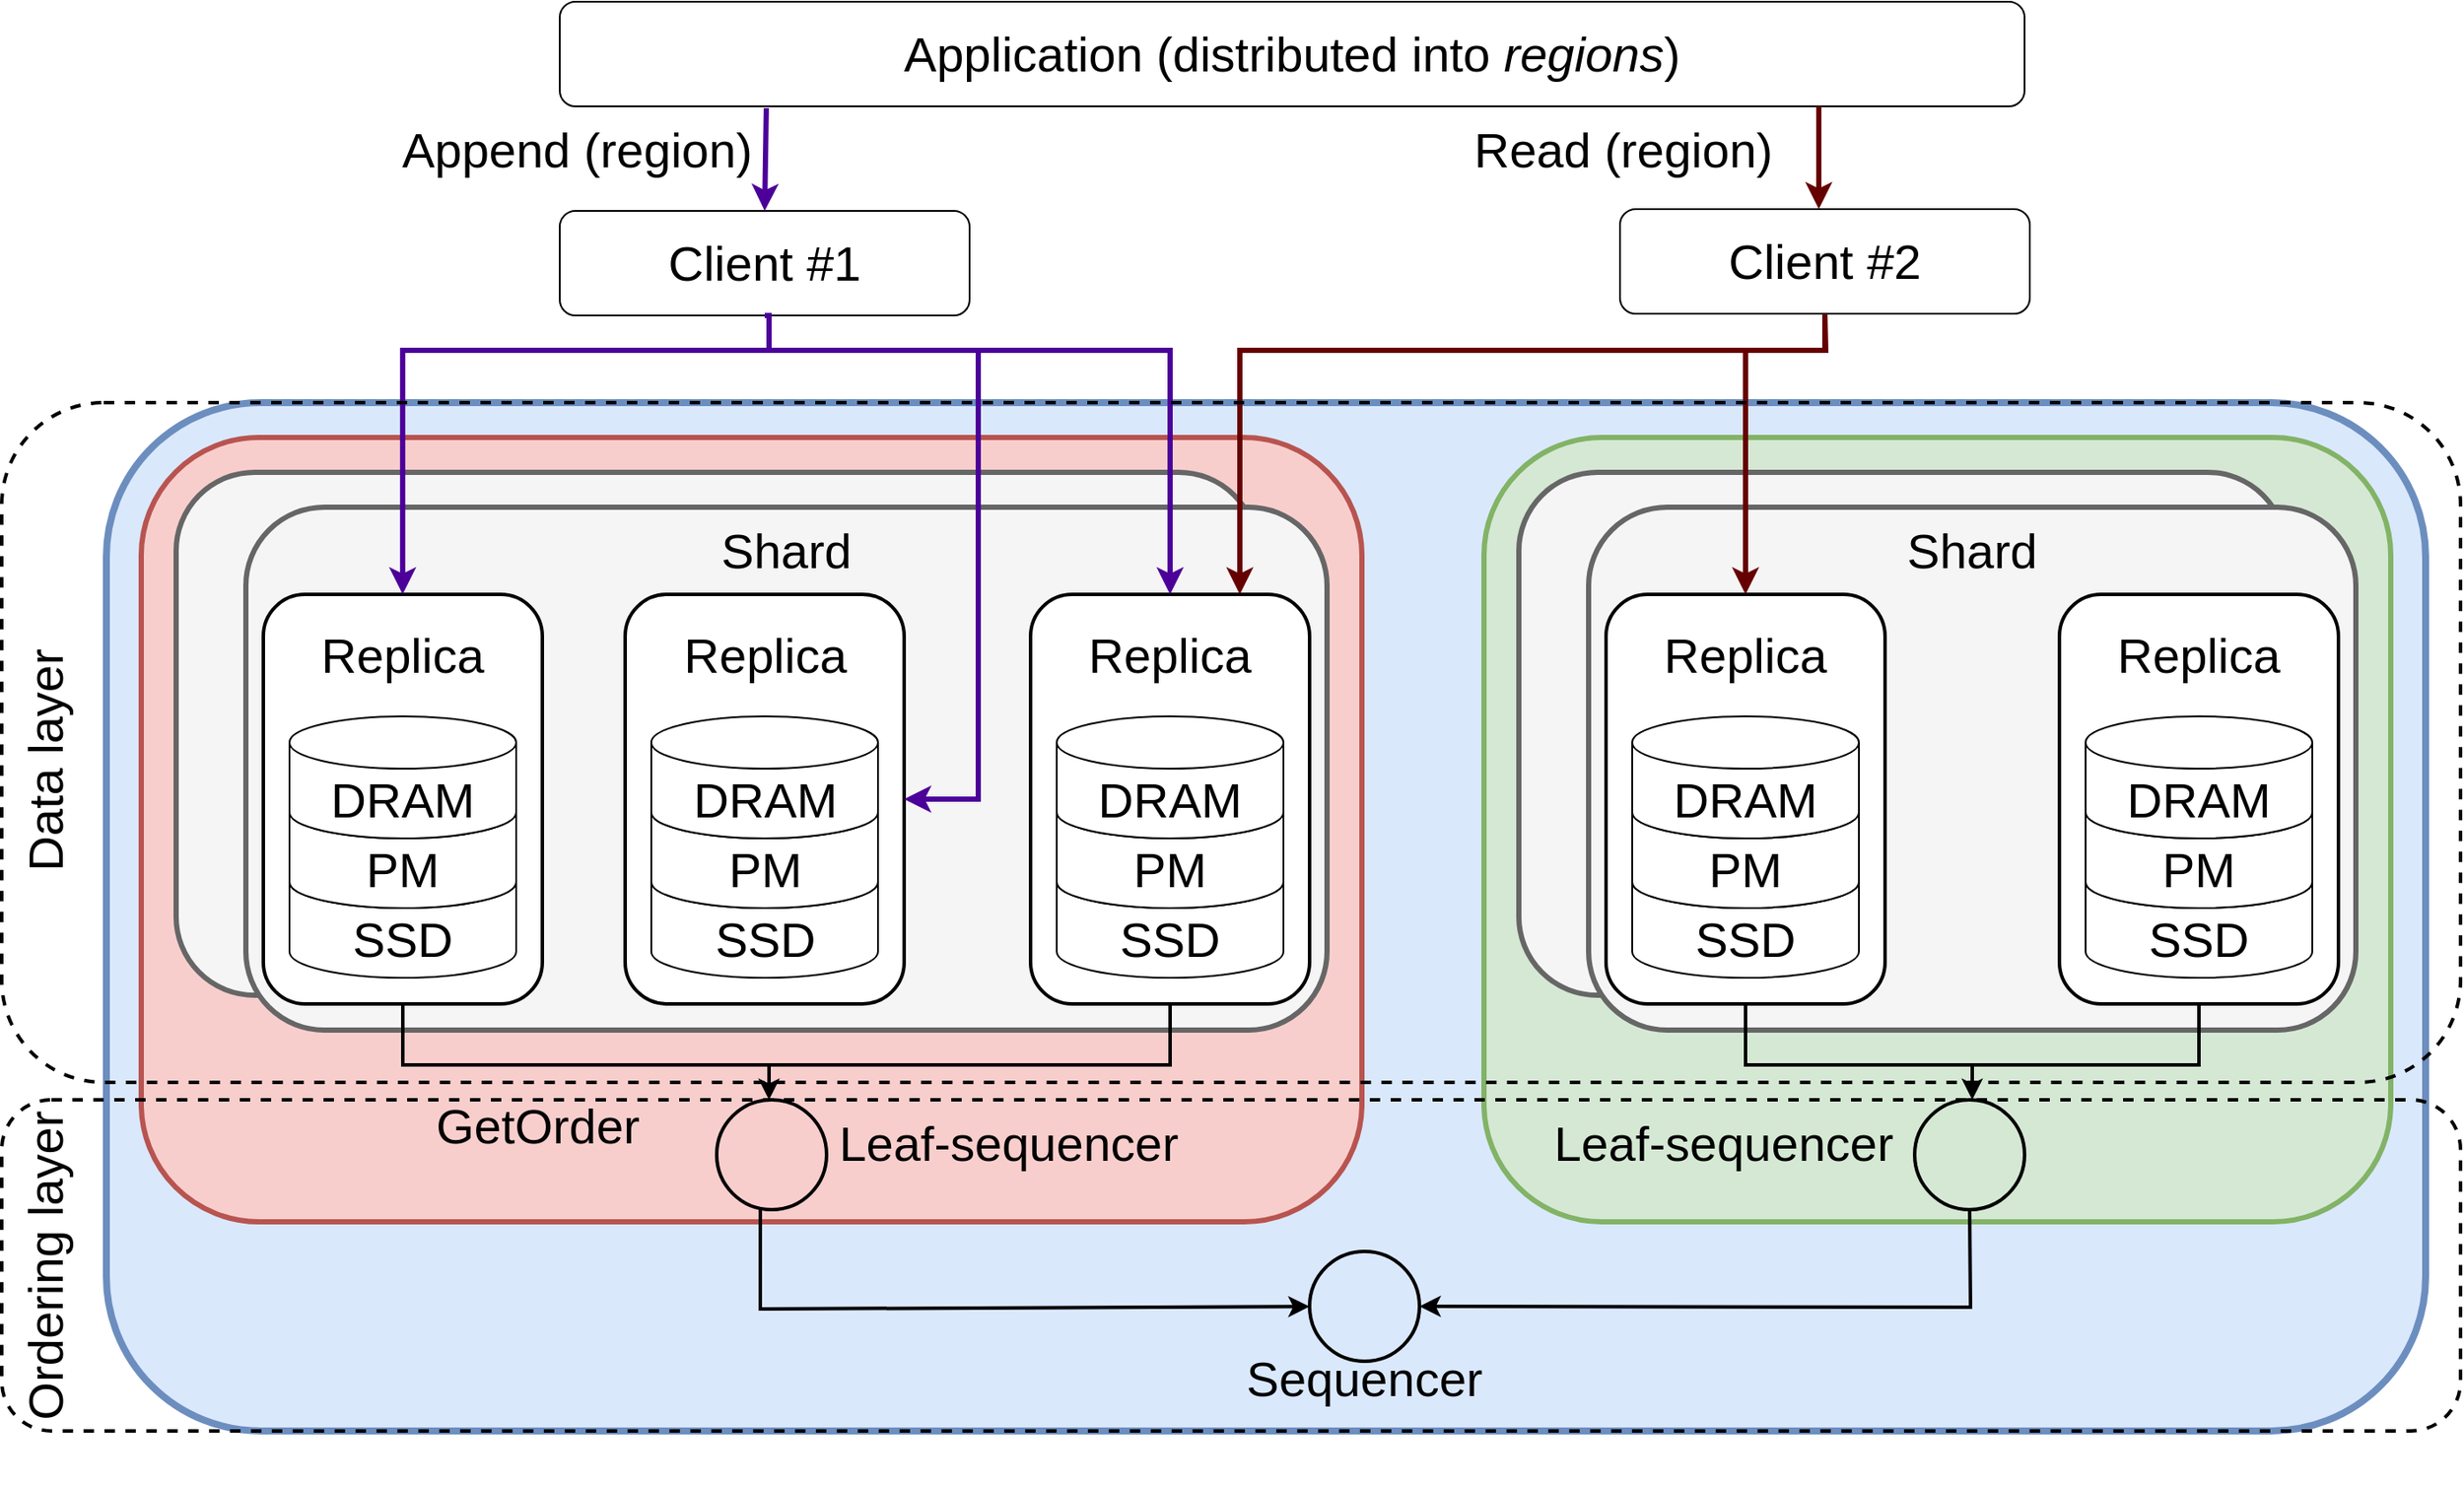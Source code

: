 <mxfile version="20.3.1" type="device"><diagram id="X6Gw7zbqvfcOilUAgN-7" name="Page-1"><mxGraphModel dx="2591" dy="764" grid="1" gridSize="10" guides="1" tooltips="1" connect="1" arrows="1" fold="1" page="1" pageScale="1" pageWidth="1169" pageHeight="1654" math="0" shadow="0"><root><mxCell id="0"/><mxCell id="1" parent="0"/><mxCell id="cHmP7nXPjjrJcFeYyWX4-56" value="" style="rounded=1;whiteSpace=wrap;html=1;glass=0;strokeColor=#6c8ebf;strokeWidth=4;fontSize=28;fillColor=#dae8fc;" vertex="1" parent="1"><mxGeometry x="20" y="290" width="1330" height="590" as="geometry"/></mxCell><mxCell id="cHmP7nXPjjrJcFeYyWX4-24" value="" style="rounded=1;whiteSpace=wrap;html=1;fontSize=28;fillColor=#f8cecc;strokeColor=#b85450;strokeWidth=3;" vertex="1" parent="1"><mxGeometry x="40" y="310" width="700" height="450" as="geometry"/></mxCell><mxCell id="cHmP7nXPjjrJcFeYyWX4-22" value="" style="rounded=1;whiteSpace=wrap;html=1;fontSize=28;fillColor=#f5f5f5;fontColor=#333333;strokeColor=#666666;strokeWidth=3;" vertex="1" parent="1"><mxGeometry x="60" y="330" width="620" height="300" as="geometry"/></mxCell><mxCell id="cHmP7nXPjjrJcFeYyWX4-20" value="" style="rounded=1;whiteSpace=wrap;html=1;fontSize=28;fillColor=#f5f5f5;fontColor=#333333;strokeColor=#666666;strokeWidth=3;" vertex="1" parent="1"><mxGeometry x="100" y="350" width="620" height="300" as="geometry"/></mxCell><mxCell id="cHmP7nXPjjrJcFeYyWX4-28" style="edgeStyle=orthogonalEdgeStyle;rounded=0;orthogonalLoop=1;jettySize=auto;html=1;exitX=0.5;exitY=1;exitDx=0;exitDy=0;fontSize=28;strokeWidth=2;" edge="1" parent="1" source="cHmP7nXPjjrJcFeYyWX4-8" target="cHmP7nXPjjrJcFeYyWX4-25"><mxGeometry relative="1" as="geometry"><mxPoint x="300" y="220" as="targetPoint"/><Array as="points"><mxPoint x="190" y="670"/><mxPoint x="400" y="670"/></Array></mxGeometry></mxCell><mxCell id="cHmP7nXPjjrJcFeYyWX4-8" value="" style="rounded=1;whiteSpace=wrap;html=1;fontSize=28;strokeWidth=2;" vertex="1" parent="1"><mxGeometry x="110" y="400" width="160" height="235" as="geometry"/></mxCell><mxCell id="cHmP7nXPjjrJcFeYyWX4-1" value="&lt;font style=&quot;font-size: 28px;&quot;&gt;Application (distributed into &lt;i style=&quot;font-size: 28px;&quot;&gt;regions&lt;/i&gt;)&lt;br style=&quot;font-size: 28px;&quot;&gt;&lt;/font&gt;" style="rounded=1;whiteSpace=wrap;html=1;fontSize=28;" vertex="1" parent="1"><mxGeometry x="280" y="60" width="840" height="60" as="geometry"/></mxCell><mxCell id="cHmP7nXPjjrJcFeYyWX4-2" value="Client #1" style="rounded=1;whiteSpace=wrap;html=1;fontSize=28;" vertex="1" parent="1"><mxGeometry x="280" y="180" width="235" height="60" as="geometry"/></mxCell><mxCell id="cHmP7nXPjjrJcFeYyWX4-7" value="SSD" style="shape=cylinder3;whiteSpace=wrap;html=1;boundedLbl=1;backgroundOutline=1;size=15;rounded=1;fontSize=28;" vertex="1" parent="1"><mxGeometry x="125" y="550" width="130" height="70" as="geometry"/></mxCell><mxCell id="cHmP7nXPjjrJcFeYyWX4-6" value="PM" style="shape=cylinder3;whiteSpace=wrap;html=1;boundedLbl=1;backgroundOutline=1;size=15;rounded=1;fontSize=28;" vertex="1" parent="1"><mxGeometry x="125" y="510" width="130" height="70" as="geometry"/></mxCell><mxCell id="cHmP7nXPjjrJcFeYyWX4-4" value="DRAM" style="shape=cylinder3;whiteSpace=wrap;html=1;boundedLbl=1;backgroundOutline=1;size=15;rounded=1;fontSize=28;" vertex="1" parent="1"><mxGeometry x="125" y="470" width="130" height="70" as="geometry"/></mxCell><mxCell id="cHmP7nXPjjrJcFeYyWX4-9" value="Replica" style="text;html=1;strokeColor=none;fillColor=none;align=center;verticalAlign=middle;whiteSpace=wrap;rounded=0;fontSize=28;" vertex="1" parent="1"><mxGeometry x="110" y="420" width="160" height="30" as="geometry"/></mxCell><mxCell id="cHmP7nXPjjrJcFeYyWX4-10" value="" style="rounded=1;whiteSpace=wrap;html=1;fontSize=28;strokeWidth=2;" vertex="1" parent="1"><mxGeometry x="317.5" y="400" width="160" height="235" as="geometry"/></mxCell><mxCell id="cHmP7nXPjjrJcFeYyWX4-11" value="SSD" style="shape=cylinder3;whiteSpace=wrap;html=1;boundedLbl=1;backgroundOutline=1;size=15;rounded=1;fontSize=28;" vertex="1" parent="1"><mxGeometry x="332.5" y="550" width="130" height="70" as="geometry"/></mxCell><mxCell id="cHmP7nXPjjrJcFeYyWX4-12" value="PM" style="shape=cylinder3;whiteSpace=wrap;html=1;boundedLbl=1;backgroundOutline=1;size=15;rounded=1;fontSize=28;" vertex="1" parent="1"><mxGeometry x="332.5" y="510" width="130" height="70" as="geometry"/></mxCell><mxCell id="cHmP7nXPjjrJcFeYyWX4-13" value="DRAM" style="shape=cylinder3;whiteSpace=wrap;html=1;boundedLbl=1;backgroundOutline=1;size=15;rounded=1;fontSize=28;" vertex="1" parent="1"><mxGeometry x="332.5" y="470" width="130" height="70" as="geometry"/></mxCell><mxCell id="cHmP7nXPjjrJcFeYyWX4-14" value="Replica" style="text;html=1;strokeColor=none;fillColor=none;align=center;verticalAlign=middle;whiteSpace=wrap;rounded=0;fontSize=28;" vertex="1" parent="1"><mxGeometry x="317.5" y="420" width="160" height="30" as="geometry"/></mxCell><mxCell id="cHmP7nXPjjrJcFeYyWX4-15" value="" style="rounded=1;whiteSpace=wrap;html=1;fontSize=28;strokeWidth=2;" vertex="1" parent="1"><mxGeometry x="550" y="400" width="160" height="235" as="geometry"/></mxCell><mxCell id="cHmP7nXPjjrJcFeYyWX4-16" value="SSD" style="shape=cylinder3;whiteSpace=wrap;html=1;boundedLbl=1;backgroundOutline=1;size=15;rounded=1;fontSize=28;" vertex="1" parent="1"><mxGeometry x="565" y="550" width="130" height="70" as="geometry"/></mxCell><mxCell id="cHmP7nXPjjrJcFeYyWX4-17" value="PM" style="shape=cylinder3;whiteSpace=wrap;html=1;boundedLbl=1;backgroundOutline=1;size=15;rounded=1;fontSize=28;" vertex="1" parent="1"><mxGeometry x="565" y="510" width="130" height="70" as="geometry"/></mxCell><mxCell id="cHmP7nXPjjrJcFeYyWX4-18" value="DRAM" style="shape=cylinder3;whiteSpace=wrap;html=1;boundedLbl=1;backgroundOutline=1;size=15;rounded=1;fontSize=28;" vertex="1" parent="1"><mxGeometry x="565" y="470" width="130" height="70" as="geometry"/></mxCell><mxCell id="cHmP7nXPjjrJcFeYyWX4-19" value="Replica" style="text;html=1;strokeColor=none;fillColor=none;align=center;verticalAlign=middle;whiteSpace=wrap;rounded=0;fontSize=28;" vertex="1" parent="1"><mxGeometry x="550" y="420" width="160" height="30" as="geometry"/></mxCell><mxCell id="cHmP7nXPjjrJcFeYyWX4-21" value="&lt;font style=&quot;font-size: 28px;&quot;&gt;Shard&lt;/font&gt;" style="text;html=1;strokeColor=none;fillColor=none;align=center;verticalAlign=middle;whiteSpace=wrap;rounded=0;fontSize=28;" vertex="1" parent="1"><mxGeometry x="100" y="360" width="620" height="30" as="geometry"/></mxCell><mxCell id="cHmP7nXPjjrJcFeYyWX4-25" value="" style="ellipse;whiteSpace=wrap;html=1;aspect=fixed;rounded=1;strokeWidth=2;fontSize=28;fillColor=#f8cecc;strokeColor=#000000;" vertex="1" parent="1"><mxGeometry x="370" y="690" width="63" height="63" as="geometry"/></mxCell><mxCell id="cHmP7nXPjjrJcFeYyWX4-32" value="" style="endArrow=none;html=1;rounded=0;fontSize=28;entryX=0.5;entryY=1;entryDx=0;entryDy=0;strokeWidth=2;" edge="1" parent="1" target="cHmP7nXPjjrJcFeYyWX4-15"><mxGeometry width="50" height="50" relative="1" as="geometry"><mxPoint x="400" y="670" as="sourcePoint"/><mxPoint x="630" y="640" as="targetPoint"/><Array as="points"><mxPoint x="630" y="670"/></Array></mxGeometry></mxCell><mxCell id="cHmP7nXPjjrJcFeYyWX4-33" value="" style="rounded=1;whiteSpace=wrap;html=1;fontSize=28;fillColor=#d5e8d4;strokeColor=#82b366;strokeWidth=3;" vertex="1" parent="1"><mxGeometry x="810" y="310" width="520" height="450" as="geometry"/></mxCell><mxCell id="cHmP7nXPjjrJcFeYyWX4-34" value="" style="rounded=1;whiteSpace=wrap;html=1;fontSize=28;fillColor=#f5f5f5;fontColor=#333333;strokeColor=#666666;strokeWidth=3;" vertex="1" parent="1"><mxGeometry x="830" y="330" width="440" height="300" as="geometry"/></mxCell><mxCell id="cHmP7nXPjjrJcFeYyWX4-35" value="" style="rounded=1;whiteSpace=wrap;html=1;fontSize=28;fillColor=#f5f5f5;fontColor=#333333;strokeColor=#666666;strokeWidth=3;" vertex="1" parent="1"><mxGeometry x="870" y="350" width="440" height="300" as="geometry"/></mxCell><mxCell id="cHmP7nXPjjrJcFeYyWX4-36" style="edgeStyle=orthogonalEdgeStyle;rounded=0;orthogonalLoop=1;jettySize=auto;html=1;exitX=0.5;exitY=1;exitDx=0;exitDy=0;fontSize=28;strokeWidth=2;" edge="1" parent="1" source="cHmP7nXPjjrJcFeYyWX4-37" target="cHmP7nXPjjrJcFeYyWX4-53"><mxGeometry relative="1" as="geometry"><mxPoint x="1070" y="220" as="targetPoint"/><Array as="points"><mxPoint x="960" y="670"/><mxPoint x="1090" y="670"/></Array></mxGeometry></mxCell><mxCell id="cHmP7nXPjjrJcFeYyWX4-37" value="" style="rounded=1;whiteSpace=wrap;html=1;fontSize=28;strokeWidth=2;" vertex="1" parent="1"><mxGeometry x="880" y="400" width="160" height="235" as="geometry"/></mxCell><mxCell id="cHmP7nXPjjrJcFeYyWX4-38" value="SSD" style="shape=cylinder3;whiteSpace=wrap;html=1;boundedLbl=1;backgroundOutline=1;size=15;rounded=1;fontSize=28;" vertex="1" parent="1"><mxGeometry x="895" y="550" width="130" height="70" as="geometry"/></mxCell><mxCell id="cHmP7nXPjjrJcFeYyWX4-39" value="PM" style="shape=cylinder3;whiteSpace=wrap;html=1;boundedLbl=1;backgroundOutline=1;size=15;rounded=1;fontSize=28;" vertex="1" parent="1"><mxGeometry x="895" y="510" width="130" height="70" as="geometry"/></mxCell><mxCell id="cHmP7nXPjjrJcFeYyWX4-40" value="DRAM" style="shape=cylinder3;whiteSpace=wrap;html=1;boundedLbl=1;backgroundOutline=1;size=15;rounded=1;fontSize=28;" vertex="1" parent="1"><mxGeometry x="895" y="470" width="130" height="70" as="geometry"/></mxCell><mxCell id="cHmP7nXPjjrJcFeYyWX4-41" value="Replica" style="text;html=1;strokeColor=none;fillColor=none;align=center;verticalAlign=middle;whiteSpace=wrap;rounded=0;fontSize=28;" vertex="1" parent="1"><mxGeometry x="880" y="420" width="160" height="30" as="geometry"/></mxCell><mxCell id="cHmP7nXPjjrJcFeYyWX4-47" value="" style="rounded=1;whiteSpace=wrap;html=1;fontSize=28;strokeWidth=2;" vertex="1" parent="1"><mxGeometry x="1140" y="400" width="160" height="235" as="geometry"/></mxCell><mxCell id="cHmP7nXPjjrJcFeYyWX4-48" value="SSD" style="shape=cylinder3;whiteSpace=wrap;html=1;boundedLbl=1;backgroundOutline=1;size=15;rounded=1;fontSize=28;" vertex="1" parent="1"><mxGeometry x="1155" y="550" width="130" height="70" as="geometry"/></mxCell><mxCell id="cHmP7nXPjjrJcFeYyWX4-49" value="PM" style="shape=cylinder3;whiteSpace=wrap;html=1;boundedLbl=1;backgroundOutline=1;size=15;rounded=1;fontSize=28;" vertex="1" parent="1"><mxGeometry x="1155" y="510" width="130" height="70" as="geometry"/></mxCell><mxCell id="cHmP7nXPjjrJcFeYyWX4-50" value="DRAM" style="shape=cylinder3;whiteSpace=wrap;html=1;boundedLbl=1;backgroundOutline=1;size=15;rounded=1;fontSize=28;" vertex="1" parent="1"><mxGeometry x="1155" y="470" width="130" height="70" as="geometry"/></mxCell><mxCell id="cHmP7nXPjjrJcFeYyWX4-51" value="Replica" style="text;html=1;strokeColor=none;fillColor=none;align=center;verticalAlign=middle;whiteSpace=wrap;rounded=0;fontSize=28;" vertex="1" parent="1"><mxGeometry x="1140" y="420" width="160" height="30" as="geometry"/></mxCell><mxCell id="cHmP7nXPjjrJcFeYyWX4-52" value="Shard" style="text;html=1;strokeColor=none;fillColor=none;align=center;verticalAlign=middle;whiteSpace=wrap;rounded=0;fontSize=28;" vertex="1" parent="1"><mxGeometry x="870" y="360" width="440" height="30" as="geometry"/></mxCell><mxCell id="cHmP7nXPjjrJcFeYyWX4-53" value="" style="ellipse;whiteSpace=wrap;html=1;aspect=fixed;rounded=1;strokeWidth=2;fontSize=28;fillColor=#d5e8d4;strokeColor=#000000;" vertex="1" parent="1"><mxGeometry x="1057" y="690" width="63" height="63" as="geometry"/></mxCell><mxCell id="cHmP7nXPjjrJcFeYyWX4-54" value="" style="endArrow=none;html=1;rounded=0;fontSize=28;entryX=0.5;entryY=1;entryDx=0;entryDy=0;strokeWidth=2;" edge="1" parent="1" target="cHmP7nXPjjrJcFeYyWX4-47"><mxGeometry width="50" height="50" relative="1" as="geometry"><mxPoint x="1090" y="670" as="sourcePoint"/><mxPoint x="1400" y="640" as="targetPoint"/><Array as="points"><mxPoint x="1220" y="670"/></Array></mxGeometry></mxCell><mxCell id="cHmP7nXPjjrJcFeYyWX4-57" value="" style="ellipse;whiteSpace=wrap;html=1;aspect=fixed;rounded=1;strokeWidth=2;fontSize=28;fillColor=#dae8fc;strokeColor=#000000;" vertex="1" parent="1"><mxGeometry x="710" y="777" width="63" height="63" as="geometry"/></mxCell><mxCell id="cHmP7nXPjjrJcFeYyWX4-58" value="" style="endArrow=classic;html=1;rounded=0;strokeWidth=2;fontSize=28;exitX=0.397;exitY=1;exitDx=0;exitDy=0;exitPerimeter=0;" edge="1" parent="1" source="cHmP7nXPjjrJcFeYyWX4-25" target="cHmP7nXPjjrJcFeYyWX4-57"><mxGeometry width="50" height="50" relative="1" as="geometry"><mxPoint x="820" y="1060" as="sourcePoint"/><mxPoint x="870" y="1010" as="targetPoint"/><Array as="points"><mxPoint x="395" y="810"/></Array></mxGeometry></mxCell><mxCell id="cHmP7nXPjjrJcFeYyWX4-60" value="" style="endArrow=classic;html=1;rounded=0;strokeWidth=2;fontSize=28;exitX=0.5;exitY=1;exitDx=0;exitDy=0;entryX=1;entryY=0.5;entryDx=0;entryDy=0;" edge="1" parent="1" source="cHmP7nXPjjrJcFeYyWX4-53" target="cHmP7nXPjjrJcFeYyWX4-57"><mxGeometry width="50" height="50" relative="1" as="geometry"><mxPoint x="420.005" y="820" as="sourcePoint"/><mxPoint x="760" y="800" as="targetPoint"/><Array as="points"><mxPoint x="1089" y="809"/></Array></mxGeometry></mxCell><mxCell id="cHmP7nXPjjrJcFeYyWX4-64" value="Sequencer" style="text;html=1;strokeColor=none;fillColor=none;align=center;verticalAlign=middle;whiteSpace=wrap;rounded=0;glass=0;dashed=1;strokeWidth=2;fontSize=28;" vertex="1" parent="1"><mxGeometry x="624" y="835" width="235" height="30" as="geometry"/></mxCell><mxCell id="cHmP7nXPjjrJcFeYyWX4-65" value="GetOrder" style="text;html=1;strokeColor=none;fillColor=none;align=center;verticalAlign=middle;whiteSpace=wrap;rounded=0;glass=0;dashed=1;strokeWidth=2;fontSize=28;" vertex="1" parent="1"><mxGeometry x="150" y="690" width="235" height="30" as="geometry"/></mxCell><mxCell id="cHmP7nXPjjrJcFeYyWX4-67" value="Leaf-sequencer" style="text;html=1;strokeColor=none;fillColor=none;align=center;verticalAlign=middle;whiteSpace=wrap;rounded=0;glass=0;dashed=1;strokeWidth=2;fontSize=28;" vertex="1" parent="1"><mxGeometry x="420" y="700" width="235" height="30" as="geometry"/></mxCell><mxCell id="cHmP7nXPjjrJcFeYyWX4-68" value="Leaf-sequencer" style="text;html=1;strokeColor=none;fillColor=none;align=center;verticalAlign=middle;whiteSpace=wrap;rounded=0;glass=0;dashed=1;strokeWidth=2;fontSize=28;" vertex="1" parent="1"><mxGeometry x="830" y="700" width="235" height="30" as="geometry"/></mxCell><mxCell id="cHmP7nXPjjrJcFeYyWX4-69" value="Data layer" style="text;html=1;strokeColor=none;fillColor=none;align=center;verticalAlign=middle;whiteSpace=wrap;rounded=0;glass=0;dashed=1;strokeWidth=2;fontSize=28;rotation=-90;" vertex="1" parent="1"><mxGeometry x="-140" y="480" width="250" height="30" as="geometry"/></mxCell><mxCell id="cHmP7nXPjjrJcFeYyWX4-70" value="Ordering layer" style="text;html=1;strokeColor=none;fillColor=none;align=center;verticalAlign=middle;whiteSpace=wrap;rounded=0;glass=0;dashed=1;strokeWidth=2;fontSize=28;rotation=-90;" vertex="1" parent="1"><mxGeometry x="-140" y="770" width="250" height="30" as="geometry"/></mxCell><mxCell id="cHmP7nXPjjrJcFeYyWX4-71" value="Client #2" style="rounded=1;whiteSpace=wrap;html=1;fontSize=28;" vertex="1" parent="1"><mxGeometry x="888" y="178.98" width="235" height="60" as="geometry"/></mxCell><mxCell id="cHmP7nXPjjrJcFeYyWX4-72" value="" style="endArrow=classic;html=1;rounded=0;strokeWidth=3;fontSize=28;exitX=0.141;exitY=1.017;exitDx=0;exitDy=0;exitPerimeter=0;entryX=0.5;entryY=0;entryDx=0;entryDy=0;strokeColor=#4C0099;" edge="1" parent="1" source="cHmP7nXPjjrJcFeYyWX4-1" target="cHmP7nXPjjrJcFeYyWX4-2"><mxGeometry width="50" height="50" relative="1" as="geometry"><mxPoint x="400" y="120" as="sourcePoint"/><mxPoint x="400" y="150" as="targetPoint"/></mxGeometry></mxCell><mxCell id="cHmP7nXPjjrJcFeYyWX4-73" value="" style="endArrow=classic;html=1;rounded=0;strokeWidth=3;fontSize=28;entryX=0.5;entryY=0;entryDx=0;entryDy=0;strokeColor=#660000;" edge="1" parent="1"><mxGeometry width="50" height="50" relative="1" as="geometry"><mxPoint x="1002" y="120" as="sourcePoint"/><mxPoint x="1002" y="178.98" as="targetPoint"/></mxGeometry></mxCell><mxCell id="cHmP7nXPjjrJcFeYyWX4-76" style="edgeStyle=orthogonalEdgeStyle;rounded=0;orthogonalLoop=1;jettySize=auto;html=1;exitX=0.5;exitY=1;exitDx=0;exitDy=0;fontSize=28;strokeWidth=3;entryX=0.5;entryY=0;entryDx=0;entryDy=0;strokeColor=#4C0099;" edge="1" parent="1" target="cHmP7nXPjjrJcFeYyWX4-15"><mxGeometry relative="1" as="geometry"><mxPoint x="400" y="240" as="sourcePoint"/><mxPoint x="610" y="352.036" as="targetPoint"/><Array as="points"><mxPoint x="400" y="260"/><mxPoint x="630" y="260"/></Array></mxGeometry></mxCell><mxCell id="cHmP7nXPjjrJcFeYyWX4-77" style="edgeStyle=orthogonalEdgeStyle;rounded=0;orthogonalLoop=1;jettySize=auto;html=1;exitX=0.5;exitY=1;exitDx=0;exitDy=0;fontSize=28;strokeWidth=3;entryX=0.145;entryY=1.333;entryDx=0;entryDy=0;entryPerimeter=0;strokeColor=#4C0099;" edge="1" parent="1" source="cHmP7nXPjjrJcFeYyWX4-2" target="cHmP7nXPjjrJcFeYyWX4-21"><mxGeometry relative="1" as="geometry"><mxPoint x="400" y="270" as="sourcePoint"/><mxPoint x="630" y="430" as="targetPoint"/><Array as="points"><mxPoint x="400" y="240"/><mxPoint x="400" y="260"/><mxPoint x="190" y="260"/></Array></mxGeometry></mxCell><mxCell id="cHmP7nXPjjrJcFeYyWX4-82" style="edgeStyle=orthogonalEdgeStyle;rounded=0;orthogonalLoop=1;jettySize=auto;html=1;fontSize=28;strokeWidth=3;entryX=1;entryY=0.5;entryDx=0;entryDy=0;strokeColor=#4C0099;" edge="1" parent="1" target="cHmP7nXPjjrJcFeYyWX4-10"><mxGeometry relative="1" as="geometry"><mxPoint x="398" y="240" as="sourcePoint"/><mxPoint x="640" y="410" as="targetPoint"/><Array as="points"><mxPoint x="400" y="240"/><mxPoint x="400" y="260"/><mxPoint x="520" y="260"/><mxPoint x="520" y="518"/></Array></mxGeometry></mxCell><mxCell id="cHmP7nXPjjrJcFeYyWX4-83" style="edgeStyle=orthogonalEdgeStyle;rounded=0;orthogonalLoop=1;jettySize=auto;html=1;exitX=0.5;exitY=1;exitDx=0;exitDy=0;fontSize=28;strokeWidth=3;strokeColor=#660000;entryX=0.75;entryY=0;entryDx=0;entryDy=0;" edge="1" parent="1" source="cHmP7nXPjjrJcFeYyWX4-71" target="cHmP7nXPjjrJcFeYyWX4-15"><mxGeometry relative="1" as="geometry"><mxPoint x="410" y="250" as="sourcePoint"/><mxPoint x="640" y="390" as="targetPoint"/><Array as="points"><mxPoint x="1006" y="260"/><mxPoint x="670" y="260"/></Array></mxGeometry></mxCell><mxCell id="cHmP7nXPjjrJcFeYyWX4-85" value="" style="endArrow=classic;html=1;rounded=0;strokeColor=#660000;strokeWidth=3;fontSize=28;exitX=0.5;exitY=1;exitDx=0;exitDy=0;entryX=0.5;entryY=0;entryDx=0;entryDy=0;" edge="1" parent="1" source="cHmP7nXPjjrJcFeYyWX4-71" target="cHmP7nXPjjrJcFeYyWX4-37"><mxGeometry width="50" height="50" relative="1" as="geometry"><mxPoint x="480" y="340" as="sourcePoint"/><mxPoint x="530" y="290" as="targetPoint"/><Array as="points"><mxPoint x="1006" y="260"/><mxPoint x="960" y="260"/></Array></mxGeometry></mxCell><mxCell id="cHmP7nXPjjrJcFeYyWX4-86" value="Append (region)" style="text;html=1;strokeColor=none;fillColor=none;align=center;verticalAlign=middle;whiteSpace=wrap;rounded=0;glass=0;dashed=1;strokeWidth=2;fontSize=28;" vertex="1" parent="1"><mxGeometry x="180" y="130" width="220" height="30" as="geometry"/></mxCell><mxCell id="cHmP7nXPjjrJcFeYyWX4-87" value="Read (region)" style="text;html=1;strokeColor=none;fillColor=none;align=center;verticalAlign=middle;whiteSpace=wrap;rounded=0;glass=0;dashed=1;strokeWidth=2;fontSize=28;" vertex="1" parent="1"><mxGeometry x="780" y="130" width="220" height="30" as="geometry"/></mxCell><mxCell id="cHmP7nXPjjrJcFeYyWX4-61" value="" style="rounded=1;whiteSpace=wrap;html=1;glass=0;strokeColor=#000000;strokeWidth=2;fontSize=28;dashed=1;fillColor=none;" vertex="1" parent="1"><mxGeometry x="-40" y="290" width="1410" height="390" as="geometry"/></mxCell><mxCell id="cHmP7nXPjjrJcFeYyWX4-62" value="" style="rounded=1;whiteSpace=wrap;html=1;glass=0;strokeColor=#000000;strokeWidth=2;fontSize=28;dashed=1;fillColor=none;" vertex="1" parent="1"><mxGeometry x="-40" y="690" width="1410" height="190" as="geometry"/></mxCell></root></mxGraphModel></diagram></mxfile>